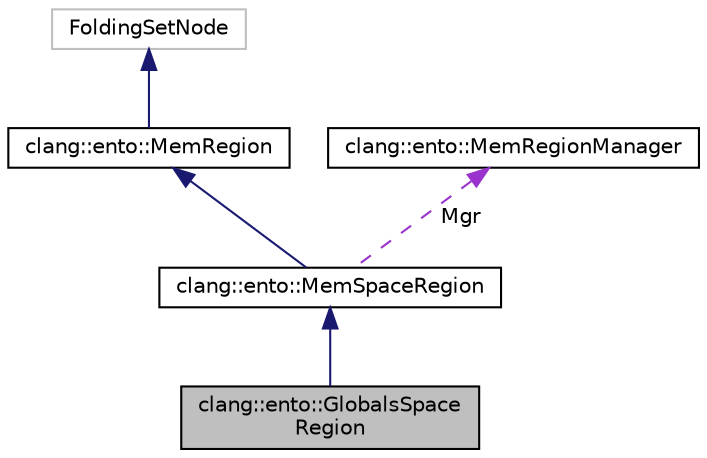 digraph "clang::ento::GlobalsSpaceRegion"
{
 // LATEX_PDF_SIZE
  bgcolor="transparent";
  edge [fontname="Helvetica",fontsize="10",labelfontname="Helvetica",labelfontsize="10"];
  node [fontname="Helvetica",fontsize="10",shape=record];
  Node1 [label="clang::ento::GlobalsSpace\lRegion",height=0.2,width=0.4,color="black", fillcolor="grey75", style="filled", fontcolor="black",tooltip=" "];
  Node2 -> Node1 [dir="back",color="midnightblue",fontsize="10",style="solid",fontname="Helvetica"];
  Node2 [label="clang::ento::MemSpaceRegion",height=0.2,width=0.4,color="black",URL="$classclang_1_1ento_1_1MemSpaceRegion.html",tooltip="MemSpaceRegion - A memory region that represents a \"memory space\"; for example, the set of global var..."];
  Node3 -> Node2 [dir="back",color="midnightblue",fontsize="10",style="solid",fontname="Helvetica"];
  Node3 [label="clang::ento::MemRegion",height=0.2,width=0.4,color="black",URL="$classclang_1_1ento_1_1MemRegion.html",tooltip="MemRegion - The root abstract class for all memory regions."];
  Node4 -> Node3 [dir="back",color="midnightblue",fontsize="10",style="solid",fontname="Helvetica"];
  Node4 [label="FoldingSetNode",height=0.2,width=0.4,color="grey75",tooltip=" "];
  Node5 -> Node2 [dir="back",color="darkorchid3",fontsize="10",style="dashed",label=" Mgr" ,fontname="Helvetica"];
  Node5 [label="clang::ento::MemRegionManager",height=0.2,width=0.4,color="black",URL="$classclang_1_1ento_1_1MemRegionManager.html",tooltip=" "];
}
